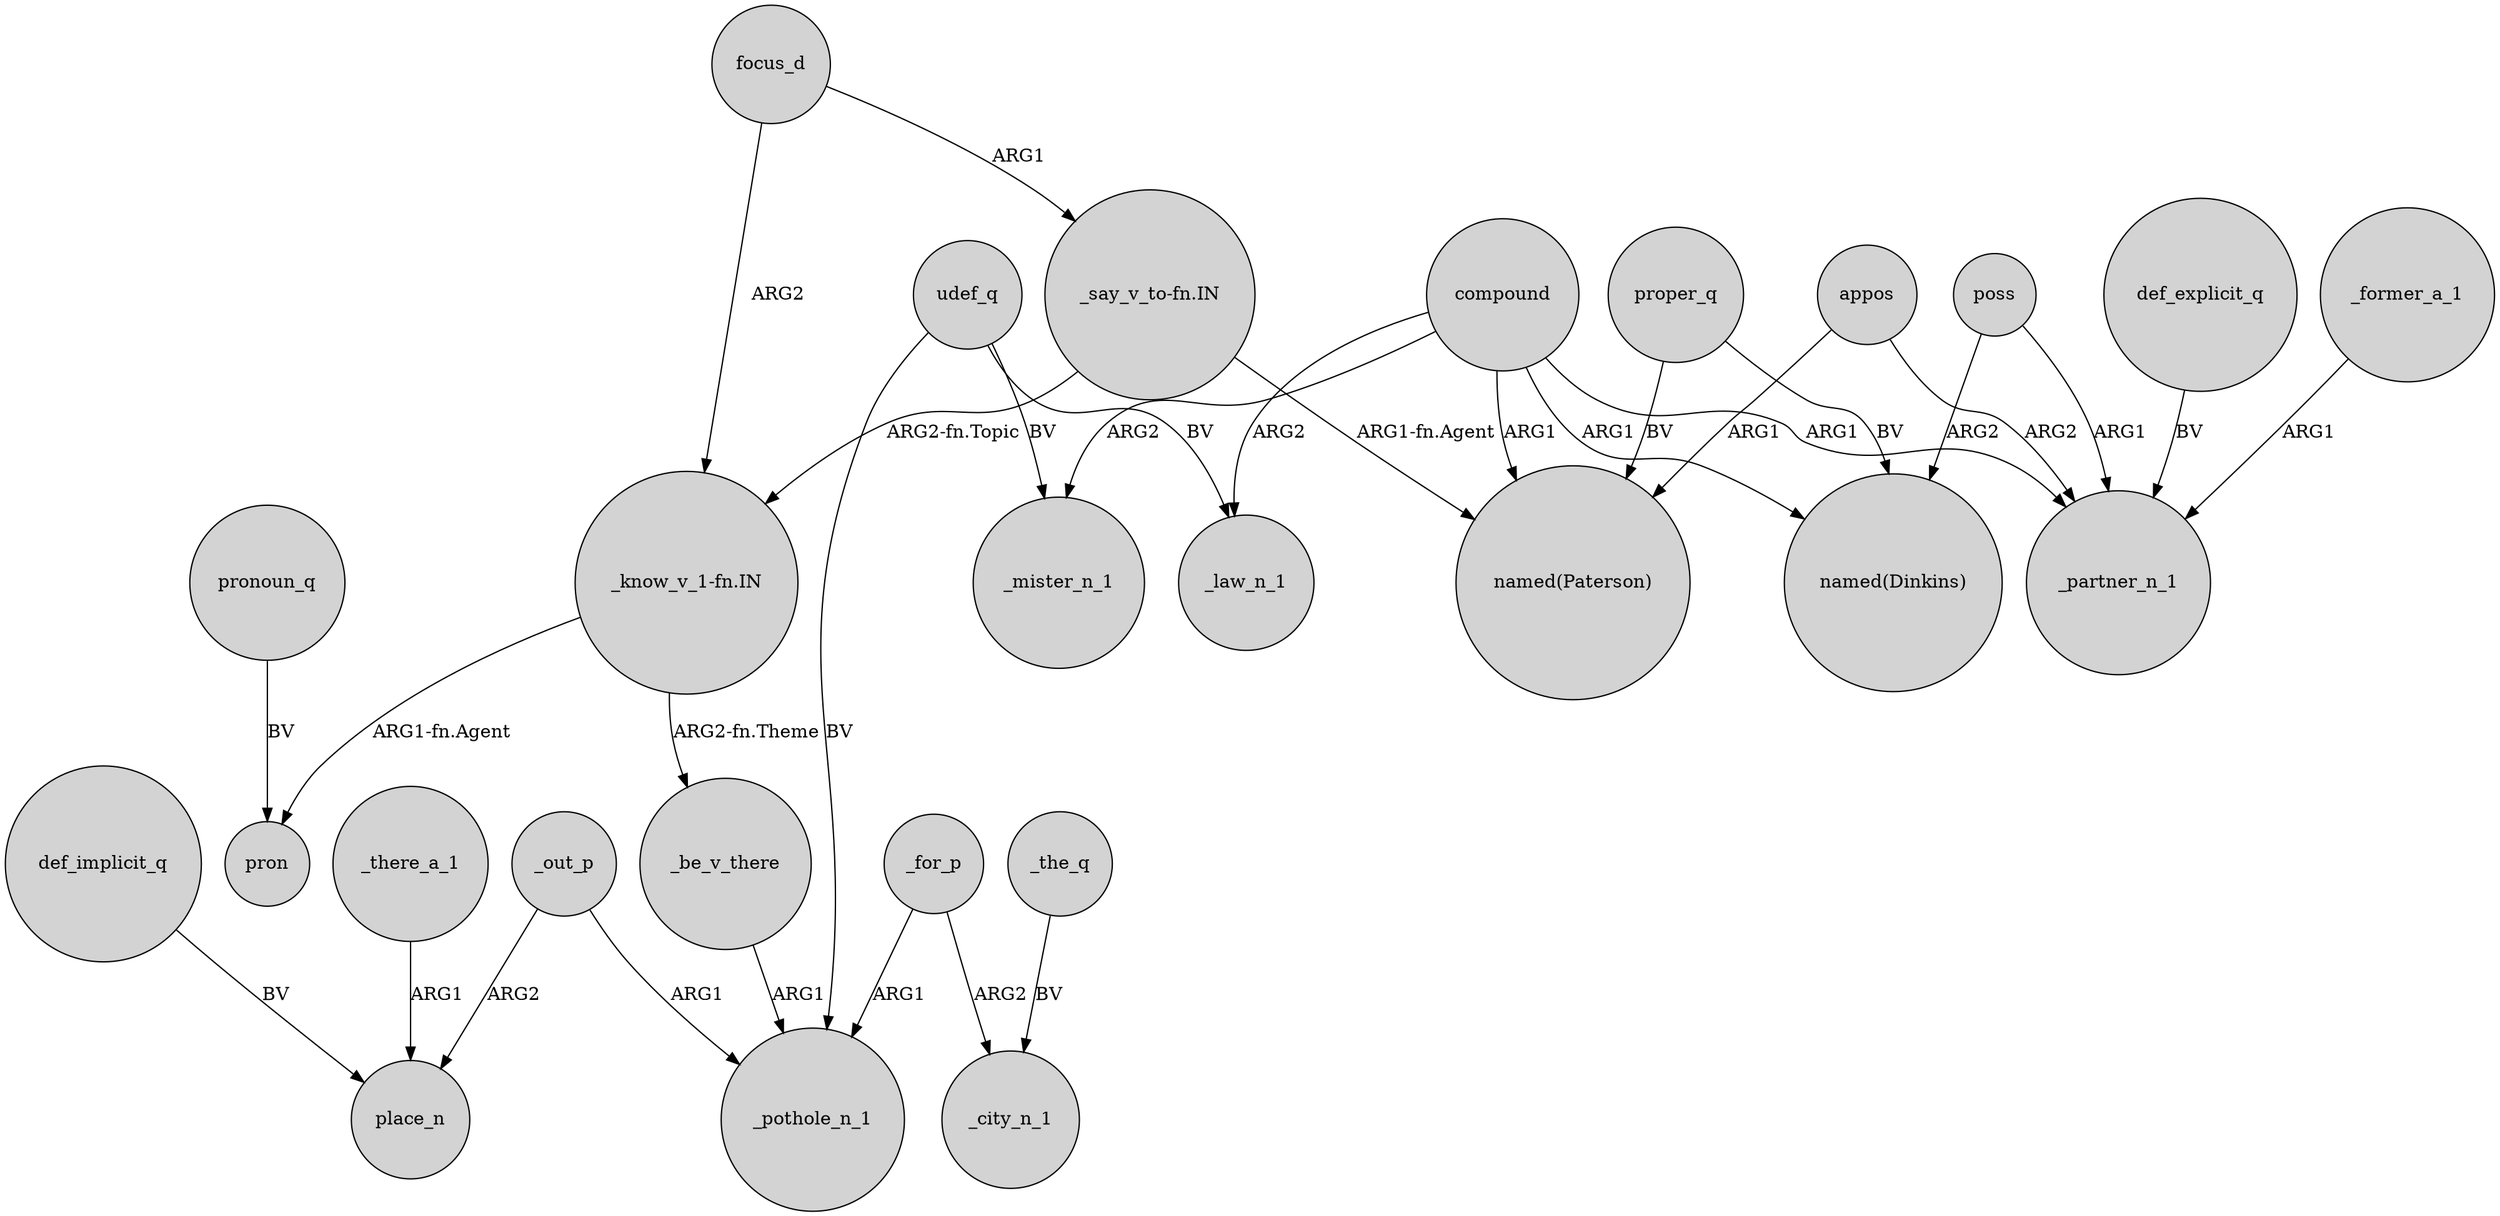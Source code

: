 digraph {
	node [shape=circle style=filled]
	focus_d -> "_know_v_1-fn.IN" [label=ARG2]
	_out_p -> _pothole_n_1 [label=ARG1]
	compound -> _mister_n_1 [label=ARG2]
	appos -> _partner_n_1 [label=ARG2]
	udef_q -> _mister_n_1 [label=BV]
	_former_a_1 -> _partner_n_1 [label=ARG1]
	compound -> _partner_n_1 [label=ARG1]
	"_know_v_1-fn.IN" -> pron [label="ARG1-fn.Agent"]
	_for_p -> _city_n_1 [label=ARG2]
	def_implicit_q -> place_n [label=BV]
	udef_q -> _law_n_1 [label=BV]
	"_say_v_to-fn.IN" -> "named(Paterson)" [label="ARG1-fn.Agent"]
	def_explicit_q -> _partner_n_1 [label=BV]
	_be_v_there -> _pothole_n_1 [label=ARG1]
	compound -> "named(Dinkins)" [label=ARG1]
	_out_p -> place_n [label=ARG2]
	appos -> "named(Paterson)" [label=ARG1]
	pronoun_q -> pron [label=BV]
	"_say_v_to-fn.IN" -> "_know_v_1-fn.IN" [label="ARG2-fn.Topic"]
	poss -> _partner_n_1 [label=ARG1]
	"_know_v_1-fn.IN" -> _be_v_there [label="ARG2-fn.Theme"]
	proper_q -> "named(Paterson)" [label=BV]
	_the_q -> _city_n_1 [label=BV]
	compound -> _law_n_1 [label=ARG2]
	poss -> "named(Dinkins)" [label=ARG2]
	compound -> "named(Paterson)" [label=ARG1]
	udef_q -> _pothole_n_1 [label=BV]
	_there_a_1 -> place_n [label=ARG1]
	proper_q -> "named(Dinkins)" [label=BV]
	focus_d -> "_say_v_to-fn.IN" [label=ARG1]
	_for_p -> _pothole_n_1 [label=ARG1]
}
